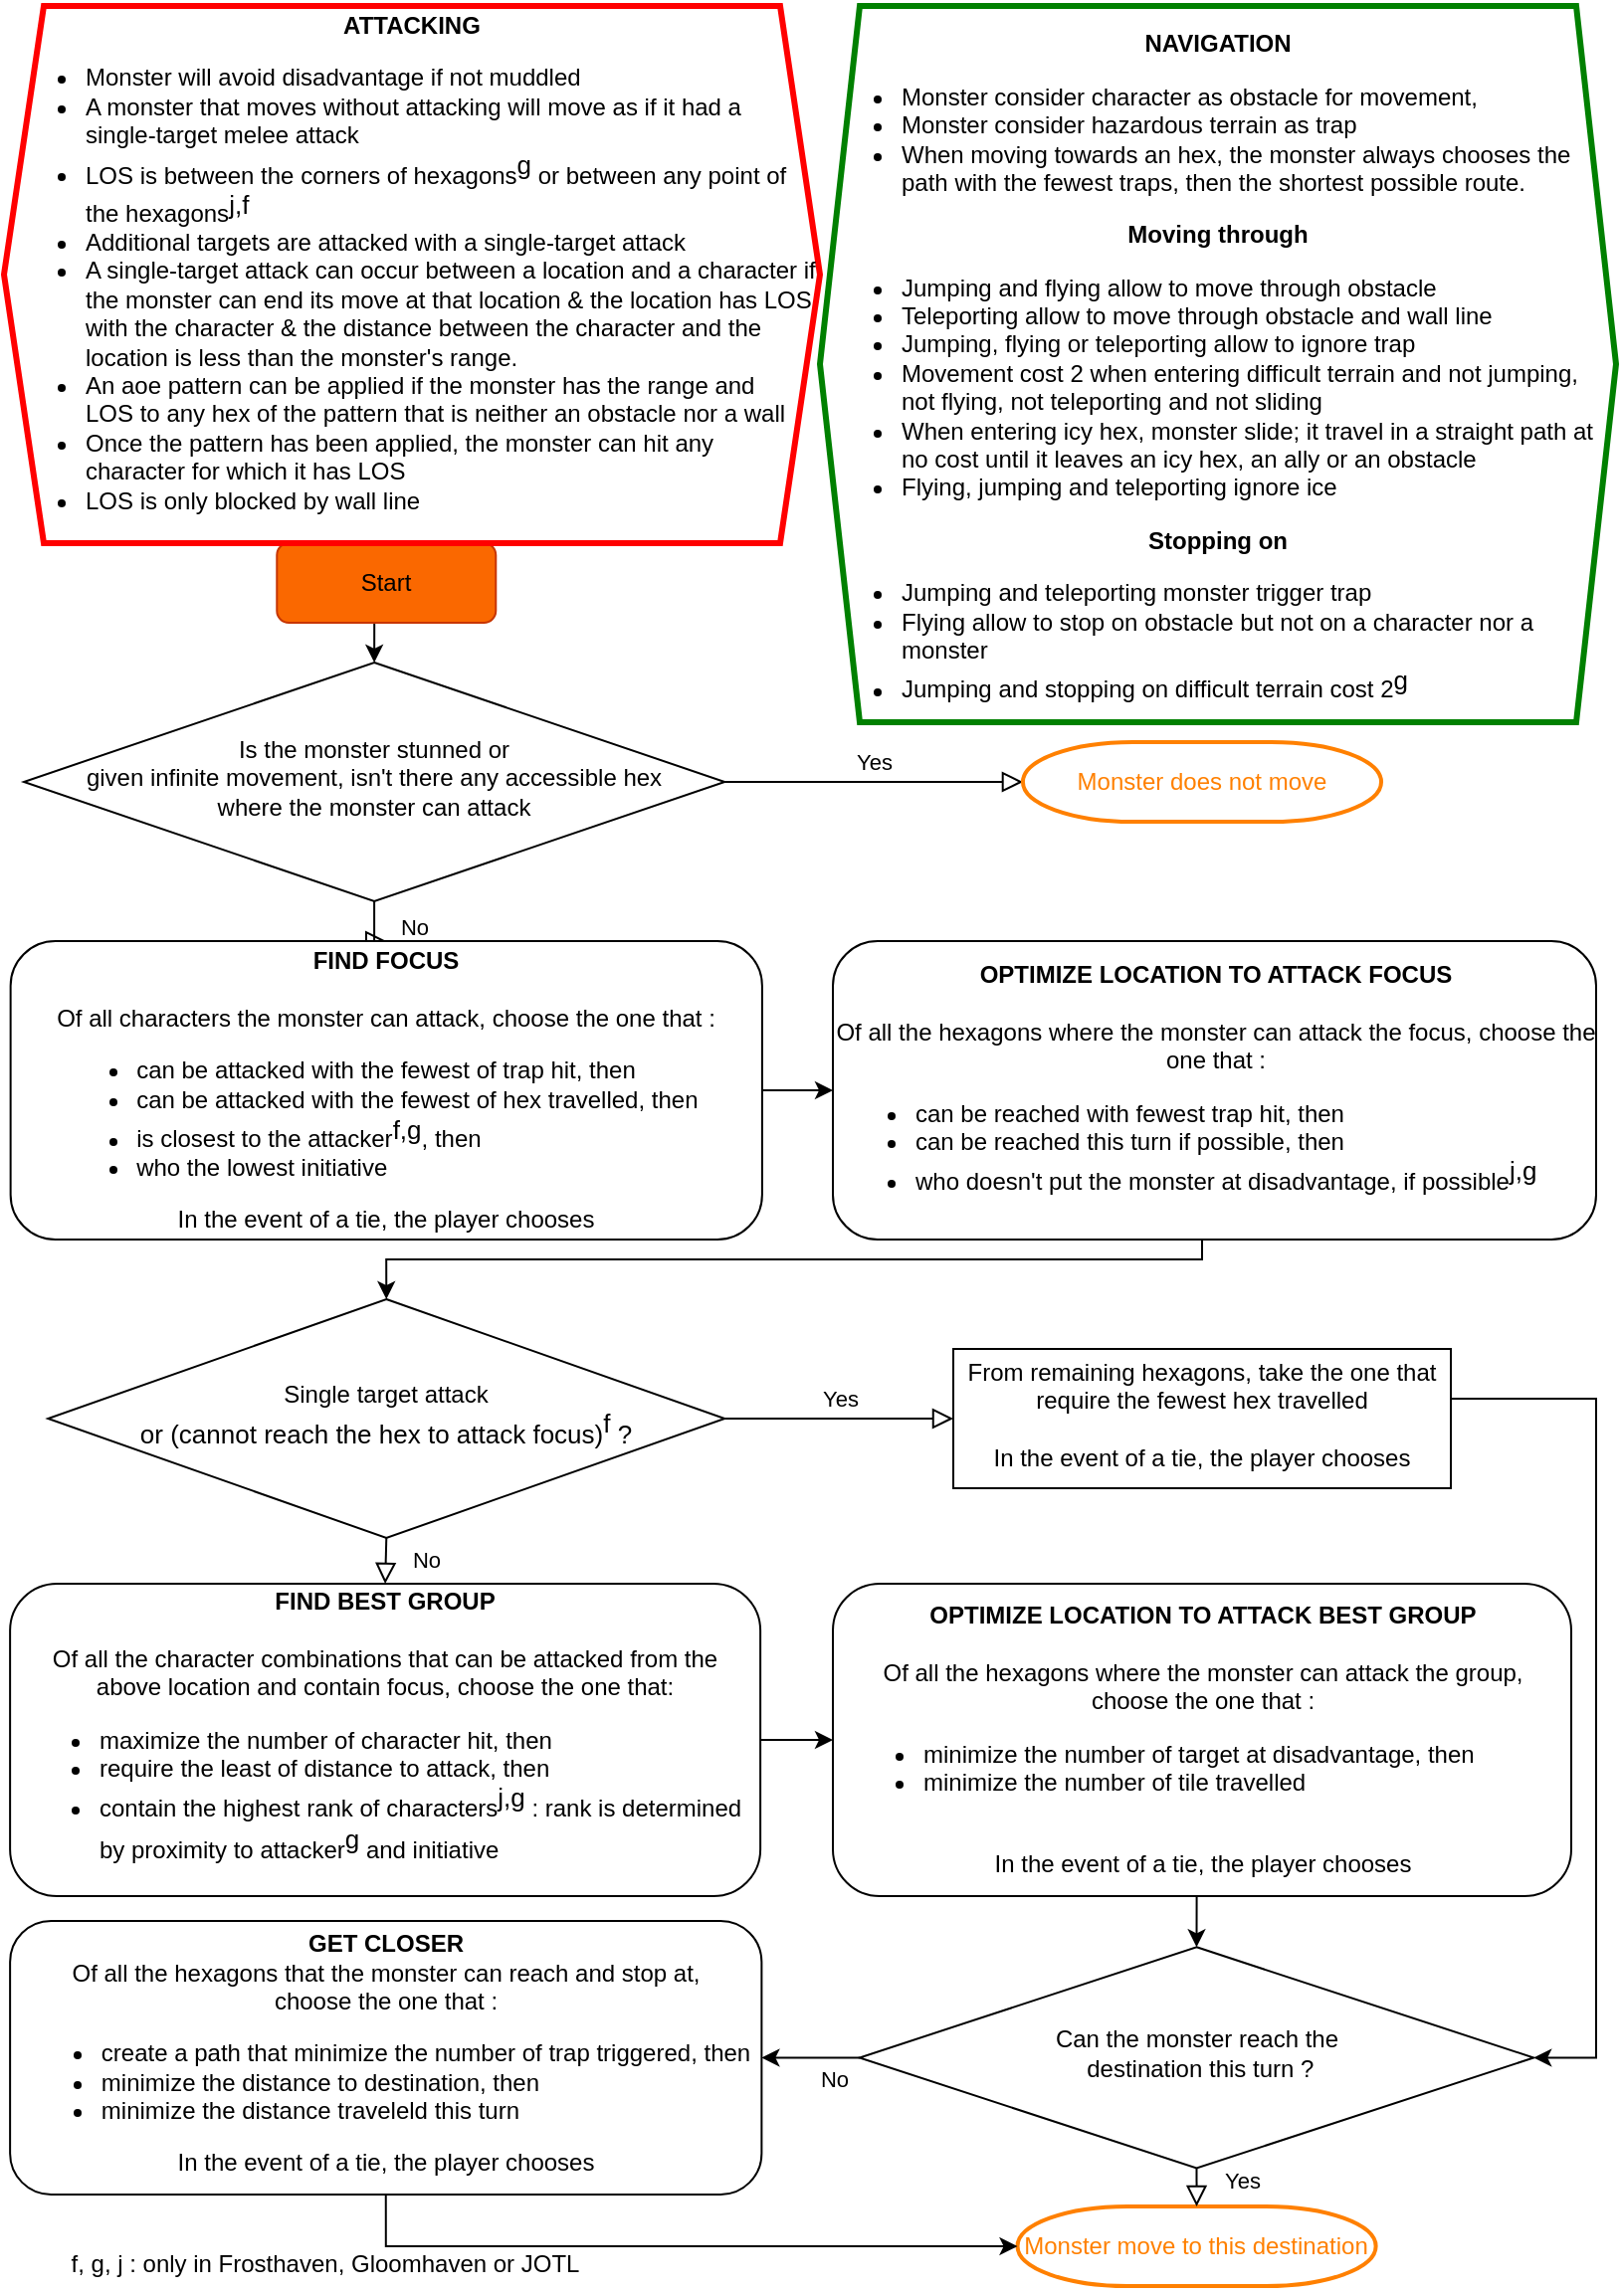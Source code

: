 <mxfile version="21.5.2" type="device">
  <diagram id="C5RBs43oDa-KdzZeNtuy" name="Page-1">
    <mxGraphModel dx="1434" dy="795" grid="1" gridSize="10" guides="1" tooltips="1" connect="1" arrows="1" fold="1" page="1" pageScale="1" pageWidth="827" pageHeight="1169" math="0" shadow="0">
      <root>
        <mxCell id="WIyWlLk6GJQsqaUBKTNV-0" />
        <mxCell id="WIyWlLk6GJQsqaUBKTNV-1" parent="WIyWlLk6GJQsqaUBKTNV-0" />
        <mxCell id="6H1x6LzymzNOAmOgsFud-10" style="edgeStyle=orthogonalEdgeStyle;rounded=0;orthogonalLoop=1;jettySize=auto;html=1;exitX=0.5;exitY=1;exitDx=0;exitDy=0;entryX=0.5;entryY=0;entryDx=0;entryDy=0;" parent="WIyWlLk6GJQsqaUBKTNV-1" source="WIyWlLk6GJQsqaUBKTNV-3" target="WIyWlLk6GJQsqaUBKTNV-6" edge="1">
          <mxGeometry relative="1" as="geometry" />
        </mxCell>
        <mxCell id="WIyWlLk6GJQsqaUBKTNV-3" value="Start" style="rounded=1;whiteSpace=wrap;html=1;fontSize=12;glass=0;strokeWidth=1;shadow=0;fillColor=#fa6800;fontColor=#000000;strokeColor=#C73500;" parent="WIyWlLk6GJQsqaUBKTNV-1" vertex="1">
          <mxGeometry x="147.14" y="280" width="110" height="40" as="geometry" />
        </mxCell>
        <mxCell id="WIyWlLk6GJQsqaUBKTNV-4" value="No" style="rounded=0;html=1;jettySize=auto;orthogonalLoop=1;fontSize=11;endArrow=block;endFill=0;endSize=8;strokeWidth=1;shadow=0;labelBackgroundColor=none;edgeStyle=orthogonalEdgeStyle;" parent="WIyWlLk6GJQsqaUBKTNV-1" source="WIyWlLk6GJQsqaUBKTNV-6" target="HYlRVXP8fHBSpNL6v8k7-2" edge="1">
          <mxGeometry x="0.011" y="20" relative="1" as="geometry">
            <mxPoint as="offset" />
          </mxGeometry>
        </mxCell>
        <mxCell id="WIyWlLk6GJQsqaUBKTNV-5" value="Yes" style="edgeStyle=orthogonalEdgeStyle;rounded=0;html=1;jettySize=auto;orthogonalLoop=1;fontSize=11;endArrow=block;endFill=0;endSize=8;strokeWidth=1;shadow=0;labelBackgroundColor=none;entryX=0;entryY=0.5;entryDx=0;entryDy=0;exitX=1;exitY=0.5;exitDx=0;exitDy=0;" parent="WIyWlLk6GJQsqaUBKTNV-1" source="WIyWlLk6GJQsqaUBKTNV-6" target="WIyWlLk6GJQsqaUBKTNV-7" edge="1">
          <mxGeometry y="10" relative="1" as="geometry">
            <mxPoint as="offset" />
            <mxPoint x="479" y="398" as="targetPoint" />
            <Array as="points">
              <mxPoint x="470" y="400" />
              <mxPoint x="470" y="400" />
            </Array>
          </mxGeometry>
        </mxCell>
        <mxCell id="WIyWlLk6GJQsqaUBKTNV-6" value="&lt;div&gt;Is the monster stunned or&lt;/div&gt;&lt;div&gt;&lt;div&gt;given infinite movement, isn&#39;t there  any accessible hex &lt;br&gt;&lt;/div&gt;&lt;div&gt;where the monster can attack&lt;/div&gt;&lt;/div&gt;" style="rhombus;whiteSpace=wrap;html=1;shadow=0;fontFamily=Helvetica;fontSize=12;align=center;strokeWidth=1;spacing=6;spacingTop=-4;" parent="WIyWlLk6GJQsqaUBKTNV-1" vertex="1">
          <mxGeometry x="20" y="340" width="352.14" height="120" as="geometry" />
        </mxCell>
        <mxCell id="WIyWlLk6GJQsqaUBKTNV-7" value="&lt;font color=&quot;#ff8000&quot;&gt;Monster does not move&lt;/font&gt;" style="strokeWidth=2;html=1;shape=mxgraph.flowchart.terminator;whiteSpace=wrap;strokeColor=#ff8000;" parent="WIyWlLk6GJQsqaUBKTNV-1" vertex="1">
          <mxGeometry x="521.97" y="380" width="180.05" height="40" as="geometry" />
        </mxCell>
        <mxCell id="6H1x6LzymzNOAmOgsFud-1" style="edgeStyle=orthogonalEdgeStyle;rounded=0;orthogonalLoop=1;jettySize=auto;html=1;exitX=1;exitY=0.5;exitDx=0;exitDy=0;entryX=0;entryY=0.5;entryDx=0;entryDy=0;" parent="WIyWlLk6GJQsqaUBKTNV-1" source="HYlRVXP8fHBSpNL6v8k7-2" target="HYlRVXP8fHBSpNL6v8k7-4" edge="1">
          <mxGeometry relative="1" as="geometry" />
        </mxCell>
        <mxCell id="HYlRVXP8fHBSpNL6v8k7-2" value="&lt;div&gt;&lt;b&gt;FIND FOCUS&lt;/b&gt;&lt;br&gt;&lt;/div&gt;&lt;div&gt;&lt;br&gt;&lt;/div&gt;&lt;div&gt;Of all characters the monster can attack, choose the one that : &lt;br&gt;&lt;/div&gt;&lt;div align=&quot;left&quot;&gt;&lt;ul&gt;&lt;li&gt;can be attacked with the fewest of trap hit, then&lt;/li&gt;&lt;li&gt;can be attacked with the fewest of hex travelled, then&lt;/li&gt;&lt;li&gt;is closest to the attacker&lt;font size=&quot;1&quot;&gt;&lt;sup style=&quot;font-size: 13px;&quot;&gt;f,g&lt;/sup&gt;&lt;/font&gt;, then&lt;/li&gt;&lt;li&gt;who the lowest initiative&lt;/li&gt;&lt;/ul&gt;&lt;/div&gt;&lt;div&gt;In the event of a tie, the player chooses&lt;br&gt;&lt;/div&gt;" style="rounded=1;whiteSpace=wrap;html=1;fontSize=12;glass=0;strokeWidth=1;shadow=0;" parent="WIyWlLk6GJQsqaUBKTNV-1" vertex="1">
          <mxGeometry x="13.32" y="480" width="377.63" height="150" as="geometry" />
        </mxCell>
        <mxCell id="6H1x6LzymzNOAmOgsFud-2" style="edgeStyle=orthogonalEdgeStyle;rounded=0;orthogonalLoop=1;jettySize=auto;html=1;exitX=0.5;exitY=1;exitDx=0;exitDy=0;entryX=0.5;entryY=0;entryDx=0;entryDy=0;" parent="WIyWlLk6GJQsqaUBKTNV-1" source="HYlRVXP8fHBSpNL6v8k7-4" target="HYlRVXP8fHBSpNL6v8k7-6" edge="1">
          <mxGeometry relative="1" as="geometry">
            <Array as="points">
              <mxPoint x="612" y="623" />
              <mxPoint x="612" y="640" />
              <mxPoint x="202" y="640" />
            </Array>
          </mxGeometry>
        </mxCell>
        <mxCell id="HYlRVXP8fHBSpNL6v8k7-4" value="&lt;div&gt;&lt;b&gt;OPTIMIZE LOCATION TO ATTACK FOCUS&lt;/b&gt;&lt;br&gt;&lt;/div&gt;&lt;div&gt;&lt;br&gt;&lt;/div&gt;&lt;div&gt;Of all the hexagons where the monster can attack the focus, choose the one that :&lt;/div&gt;&lt;div align=&quot;left&quot;&gt;&lt;ul&gt;&lt;li&gt;can be reached with fewest trap hit, then&lt;/li&gt;&lt;li&gt;can be reached this turn if possible, then&lt;/li&gt;&lt;li&gt;who doesn&#39;t put the monster at disadvantage, if possible&lt;sup&gt;&lt;font style=&quot;font-size: 13px;&quot;&gt;j,g&lt;/font&gt;&lt;/sup&gt;&lt;/li&gt;&lt;/ul&gt;&lt;/div&gt;" style="rounded=1;whiteSpace=wrap;html=1;fontSize=12;glass=0;strokeWidth=1;shadow=0;" parent="WIyWlLk6GJQsqaUBKTNV-1" vertex="1">
          <mxGeometry x="426.5" y="480" width="383.5" height="150" as="geometry" />
        </mxCell>
        <mxCell id="HYlRVXP8fHBSpNL6v8k7-6" value="&lt;div&gt;Single target attack &lt;br&gt;&lt;/div&gt;&lt;div style=&quot;font-size: 13px;&quot;&gt;or (cannot reach the hex to attack focus)&lt;sup&gt;&lt;font style=&quot;font-size: 13px;&quot;&gt;f&lt;/font&gt;&lt;/sup&gt; ?&lt;/div&gt;" style="rhombus;whiteSpace=wrap;html=1;shadow=0;fontFamily=Helvetica;fontSize=12;align=center;strokeWidth=1;spacing=6;spacingTop=-4;" parent="WIyWlLk6GJQsqaUBKTNV-1" vertex="1">
          <mxGeometry x="32.14" y="660" width="340" height="120" as="geometry" />
        </mxCell>
        <mxCell id="6H1x6LzymzNOAmOgsFud-6" style="edgeStyle=orthogonalEdgeStyle;rounded=0;orthogonalLoop=1;jettySize=auto;html=1;exitX=1;exitY=0.5;exitDx=0;exitDy=0;entryX=1;entryY=0.5;entryDx=0;entryDy=0;" parent="WIyWlLk6GJQsqaUBKTNV-1" source="HYlRVXP8fHBSpNL6v8k7-8" target="HYlRVXP8fHBSpNL6v8k7-17" edge="1">
          <mxGeometry relative="1" as="geometry">
            <Array as="points">
              <mxPoint x="737" y="710" />
              <mxPoint x="810" y="710" />
              <mxPoint x="810" y="1041" />
            </Array>
          </mxGeometry>
        </mxCell>
        <mxCell id="HYlRVXP8fHBSpNL6v8k7-8" value="&lt;div&gt;From remaining hexagons, take the one that&lt;/div&gt;&lt;div&gt;require the fewest hex travelled&lt;/div&gt;&lt;div&gt;&lt;br&gt;&lt;/div&gt;&lt;div&gt;&lt;div align=&quot;center&quot;&gt;In the event of a tie, the player chooses&lt;br&gt;&lt;/div&gt;&lt;/div&gt;" style="whiteSpace=wrap;html=1;shadow=0;strokeWidth=1;spacing=6;spacingTop=-4;" parent="WIyWlLk6GJQsqaUBKTNV-1" vertex="1">
          <mxGeometry x="487" y="685" width="250" height="70" as="geometry" />
        </mxCell>
        <mxCell id="6H1x6LzymzNOAmOgsFud-11" style="edgeStyle=orthogonalEdgeStyle;rounded=0;orthogonalLoop=1;jettySize=auto;html=1;exitX=1;exitY=0.5;exitDx=0;exitDy=0;entryX=0;entryY=0.5;entryDx=0;entryDy=0;" parent="WIyWlLk6GJQsqaUBKTNV-1" source="HYlRVXP8fHBSpNL6v8k7-11" target="HYlRVXP8fHBSpNL6v8k7-14" edge="1">
          <mxGeometry relative="1" as="geometry" />
        </mxCell>
        <mxCell id="HYlRVXP8fHBSpNL6v8k7-11" value="&lt;div&gt;&lt;b&gt;FIND BEST GROUP&lt;/b&gt;&lt;br&gt;&lt;/div&gt;&lt;div&gt;&lt;br&gt;&lt;/div&gt;&lt;div&gt;Of all the character combinations that can be attacked from the above&amp;nbsp;&lt;span data-darkreader-inline-bgcolor=&quot;&quot; style=&quot;background-color: initial; --darkreader-inline-bgcolor: initial;&quot;&gt;location and contain focus, choose the one that:&lt;/span&gt;&lt;/div&gt;&lt;div align=&quot;left&quot;&gt;&lt;ul&gt;&lt;li&gt;maximize the number of character hit, then&lt;/li&gt;&lt;li&gt;require the least of distance to attack, then&lt;/li&gt;&lt;li&gt;contain the highest rank of characters&lt;sup&gt;&lt;font style=&quot;font-size: 13px;&quot;&gt;j,g&lt;/font&gt;&lt;/sup&gt; : rank is determined by proximity to attacker&lt;sup&gt;&lt;font style=&quot;font-size: 13px;&quot;&gt;g&lt;/font&gt;&lt;/sup&gt; and initiative&lt;/li&gt;&lt;/ul&gt;&lt;/div&gt;" style="whiteSpace=wrap;html=1;shadow=0;strokeWidth=1;spacing=6;spacingTop=-4;rounded=1" parent="WIyWlLk6GJQsqaUBKTNV-1" vertex="1">
          <mxGeometry x="13.06" y="803" width="377" height="157" as="geometry" />
        </mxCell>
        <mxCell id="nwu6KK1hAaGZpG1vDYlY-1" style="edgeStyle=orthogonalEdgeStyle;rounded=0;orthogonalLoop=1;jettySize=auto;html=1;exitX=0.5;exitY=1;exitDx=0;exitDy=0;entryX=0.5;entryY=0;entryDx=0;entryDy=0;" parent="WIyWlLk6GJQsqaUBKTNV-1" source="HYlRVXP8fHBSpNL6v8k7-14" target="HYlRVXP8fHBSpNL6v8k7-17" edge="1">
          <mxGeometry relative="1" as="geometry" />
        </mxCell>
        <mxCell id="HYlRVXP8fHBSpNL6v8k7-14" value="&lt;div&gt;&lt;br&gt;&lt;/div&gt;&lt;div&gt;&lt;b&gt;OPTIMIZE LOCATION TO ATTACK BEST GROUP&lt;/b&gt;&lt;br&gt;&lt;/div&gt;&lt;div&gt;&lt;br&gt;&lt;/div&gt;&lt;div&gt;&lt;div&gt;Of all the hexagons where the monster can attack the group, choose&amp;nbsp;&lt;span style=&quot;background-color: initial;&quot;&gt;the one that :&lt;/span&gt;&lt;/div&gt;&lt;/div&gt;&lt;div align=&quot;left&quot;&gt;&lt;ul&gt;&lt;li&gt;minimize the number of target at disadvantage, then&lt;/li&gt;&lt;li&gt;minimize the number of tile travelled&lt;/li&gt;&lt;/ul&gt;&lt;/div&gt;&lt;blockquote&gt;&lt;div align=&quot;left&quot;&gt;&lt;br&gt;&lt;/div&gt;&lt;div align=&quot;center&quot;&gt;In the event of a tie, the player chooses&lt;br&gt;&lt;/div&gt;&lt;/blockquote&gt;" style="whiteSpace=wrap;html=1;shadow=0;strokeWidth=1;spacing=6;spacingTop=-4;rounded=1" parent="WIyWlLk6GJQsqaUBKTNV-1" vertex="1">
          <mxGeometry x="426.5" y="803" width="371" height="157" as="geometry" />
        </mxCell>
        <mxCell id="CAe6eDNZriENMiDo3nfh-1" value="" style="edgeStyle=orthogonalEdgeStyle;rounded=0;orthogonalLoop=1;jettySize=auto;html=1;" parent="WIyWlLk6GJQsqaUBKTNV-1" source="HYlRVXP8fHBSpNL6v8k7-17" target="HYlRVXP8fHBSpNL6v8k7-24" edge="1">
          <mxGeometry relative="1" as="geometry">
            <Array as="points">
              <mxPoint x="430" y="1041" />
              <mxPoint x="430" y="1041" />
            </Array>
          </mxGeometry>
        </mxCell>
        <mxCell id="CAe6eDNZriENMiDo3nfh-2" value="No" style="edgeLabel;html=1;align=center;verticalAlign=middle;resizable=0;points=[];" parent="CAe6eDNZriENMiDo3nfh-1" vertex="1" connectable="0">
          <mxGeometry x="0.358" y="2" relative="1" as="geometry">
            <mxPoint x="20" y="8" as="offset" />
          </mxGeometry>
        </mxCell>
        <mxCell id="HYlRVXP8fHBSpNL6v8k7-17" value="&lt;div&gt;Can the monster reach the&lt;/div&gt;&lt;div&gt;&amp;nbsp;destination this turn ?&lt;/div&gt;" style="rhombus;whiteSpace=wrap;html=1;shadow=0;strokeWidth=1;spacing=6;spacingTop=-4;" parent="WIyWlLk6GJQsqaUBKTNV-1" vertex="1">
          <mxGeometry x="439.88" y="985.66" width="338.75" height="111.12" as="geometry" />
        </mxCell>
        <mxCell id="HYlRVXP8fHBSpNL6v8k7-21" value="&lt;font color=&quot;#ff8000&quot;&gt;Monster move to this destination&lt;/font&gt;" style="strokeWidth=2;html=1;shape=mxgraph.flowchart.terminator;whiteSpace=wrap;strokeColor=#ff8000;" parent="WIyWlLk6GJQsqaUBKTNV-1" vertex="1">
          <mxGeometry x="519.26" y="1116" width="180.05" height="40" as="geometry" />
        </mxCell>
        <mxCell id="6H1x6LzymzNOAmOgsFud-12" style="edgeStyle=orthogonalEdgeStyle;rounded=0;orthogonalLoop=1;jettySize=auto;html=1;exitX=0.5;exitY=1;exitDx=0;exitDy=0;entryX=0;entryY=0.5;entryDx=0;entryDy=0;" parent="WIyWlLk6GJQsqaUBKTNV-1" source="HYlRVXP8fHBSpNL6v8k7-24" target="HYlRVXP8fHBSpNL6v8k7-21" edge="1">
          <mxGeometry relative="1" as="geometry" />
        </mxCell>
        <mxCell id="HYlRVXP8fHBSpNL6v8k7-24" value="&lt;b&gt;GET CLOSER&lt;/b&gt;&lt;div&gt;Of all the hexagons that the monster can reach and stop at, &lt;br&gt;&lt;/div&gt;&lt;div&gt;choose the one that :&lt;/div&gt;&lt;div align=&quot;left&quot;&gt;&lt;ul&gt;&lt;li&gt;create a path that minimize the number of trap triggered, then&lt;/li&gt;&lt;li&gt;minimize the distance to destination, then&lt;/li&gt;&lt;li&gt;minimize the distance traveleld this turn&lt;/li&gt;&lt;/ul&gt;&lt;/div&gt;&lt;div&gt;In the event of a tie, the player chooses&lt;br&gt;&lt;/div&gt;" style="whiteSpace=wrap;html=1;shadow=0;strokeWidth=1;spacing=6;spacingTop=-4;rounded=1" parent="WIyWlLk6GJQsqaUBKTNV-1" vertex="1">
          <mxGeometry x="13.06" y="972.44" width="377.63" height="137.56" as="geometry" />
        </mxCell>
        <mxCell id="6H1x6LzymzNOAmOgsFud-4" value="Yes" style="edgeStyle=orthogonalEdgeStyle;rounded=0;html=1;jettySize=auto;orthogonalLoop=1;fontSize=11;endArrow=block;endFill=0;endSize=8;strokeWidth=1;shadow=0;labelBackgroundColor=none;entryX=0;entryY=0.5;entryDx=0;entryDy=0;exitX=1;exitY=0.5;exitDx=0;exitDy=0;" parent="WIyWlLk6GJQsqaUBKTNV-1" source="HYlRVXP8fHBSpNL6v8k7-6" target="HYlRVXP8fHBSpNL6v8k7-8" edge="1">
          <mxGeometry y="10" relative="1" as="geometry">
            <mxPoint as="offset" />
            <mxPoint x="519" y="393" as="targetPoint" />
            <mxPoint x="389" y="393" as="sourcePoint" />
          </mxGeometry>
        </mxCell>
        <mxCell id="6H1x6LzymzNOAmOgsFud-7" value="Yes" style="edgeStyle=orthogonalEdgeStyle;rounded=0;html=1;jettySize=auto;orthogonalLoop=1;fontSize=11;endArrow=block;endFill=0;endSize=8;strokeWidth=1;shadow=0;labelBackgroundColor=none;entryX=0.5;entryY=0;entryDx=0;entryDy=0;exitX=0.5;exitY=1;exitDx=0;exitDy=0;" parent="WIyWlLk6GJQsqaUBKTNV-1" source="HYlRVXP8fHBSpNL6v8k7-17" target="HYlRVXP8fHBSpNL6v8k7-21" edge="1">
          <mxGeometry x="-0.333" y="23" relative="1" as="geometry">
            <mxPoint as="offset" />
            <mxPoint x="552" y="715" as="targetPoint" />
            <mxPoint x="389" y="715" as="sourcePoint" />
          </mxGeometry>
        </mxCell>
        <mxCell id="6H1x6LzymzNOAmOgsFud-17" value="No" style="rounded=0;html=1;jettySize=auto;orthogonalLoop=1;fontSize=11;endArrow=block;endFill=0;endSize=8;strokeWidth=1;shadow=0;labelBackgroundColor=none;edgeStyle=orthogonalEdgeStyle;exitX=0.5;exitY=1;exitDx=0;exitDy=0;entryX=0.5;entryY=0;entryDx=0;entryDy=0;" parent="WIyWlLk6GJQsqaUBKTNV-1" source="HYlRVXP8fHBSpNL6v8k7-6" target="HYlRVXP8fHBSpNL6v8k7-11" edge="1">
          <mxGeometry x="0.011" y="20" relative="1" as="geometry">
            <mxPoint as="offset" />
            <mxPoint x="201.28" y="773" as="sourcePoint" />
            <mxPoint x="201.28" y="803" as="targetPoint" />
          </mxGeometry>
        </mxCell>
        <mxCell id="6H1x6LzymzNOAmOgsFud-19" value="&lt;font style=&quot;font-size: 12px;&quot;&gt;&lt;br&gt;&lt;/font&gt;&lt;div&gt;&lt;font style=&quot;font-size: 12px;&quot;&gt;&lt;b&gt;NAVIGATION&lt;/b&gt;&lt;/font&gt;&lt;/div&gt;&lt;div align=&quot;left&quot;&gt;&lt;ul&gt;&lt;li&gt;&lt;font style=&quot;font-size: 12px;&quot;&gt;Monster consider character as obstacle for movement,&lt;/font&gt;&lt;/li&gt;&lt;li&gt;&lt;font style=&quot;font-size: 12px;&quot;&gt;Monster consider hazardous terrain as trap&lt;/font&gt;&lt;/li&gt;&lt;li&gt;&lt;font style=&quot;font-size: 12px;&quot;&gt;When moving towards an hex, the monster always chooses the path with the fewest traps, then the shortest possible route.&lt;/font&gt;&lt;/li&gt;&lt;/ul&gt;&lt;/div&gt;&lt;div&gt;&lt;font style=&quot;font-size: 12px;&quot;&gt;&lt;b&gt;Moving through&lt;/b&gt;&lt;/font&gt;&lt;div&gt;&lt;div align=&quot;left&quot;&gt;&lt;ul&gt;&lt;li&gt;&lt;font style=&quot;font-size: 12px;&quot;&gt;Jumping and flying allow to move through obstacle&lt;/font&gt;&lt;/li&gt;&lt;li&gt;&lt;font style=&quot;font-size: 12px;&quot;&gt;Teleporting allow to move through obstacle and wall line&lt;/font&gt;&lt;/li&gt;&lt;li&gt;&lt;font style=&quot;font-size: 12px;&quot;&gt;Jumping, flying or teleporting allow to ignore trap&lt;/font&gt;&lt;/li&gt;&lt;li&gt;&lt;font style=&quot;font-size: 12px;&quot;&gt;Movement cost 2 when entering difficult terrain and not jumping,&amp;nbsp; not flying, not teleporting and not sliding&lt;/font&gt;&lt;/li&gt;&lt;li&gt;&lt;font style=&quot;font-size: 12px;&quot;&gt;When entering icy hex, monster slide; it travel in a straight path at&amp;nbsp; no cost until it leaves an icy hex, an ally or an obstacle&lt;/font&gt;&lt;/li&gt;&lt;li&gt;&lt;font style=&quot;font-size: 12px;&quot;&gt;Flying, jumping and teleporting ignore ice&lt;/font&gt;&lt;/li&gt;&lt;/ul&gt;&lt;/div&gt;&lt;div&gt;&lt;div align=&quot;center&quot;&gt;&lt;font style=&quot;font-size: 12px;&quot;&gt;&lt;b&gt;Stopping on&lt;/b&gt;&lt;/font&gt;&lt;/div&gt;&lt;div align=&quot;left&quot;&gt;&lt;ul&gt;&lt;li&gt;&lt;font style=&quot;font-size: 12px;&quot;&gt;Jumping and teleporting monster trigger trap&lt;/font&gt;&lt;/li&gt;&lt;li&gt;&lt;font style=&quot;font-size: 12px;&quot;&gt;Flying allow to stop on obstacle but not on a character nor a monster&lt;br&gt;&lt;/font&gt;&lt;/li&gt;&lt;li style=&quot;&quot;&gt;&lt;font style=&quot;font-size: 12px;&quot;&gt;Jumping and stopping on difficult terrain cost 2&lt;/font&gt;&lt;font size=&quot;1&quot;&gt;&lt;sup style=&quot;font-size: 13px;&quot;&gt;g&lt;/sup&gt;&lt;/font&gt;&lt;/li&gt;&lt;/ul&gt;&lt;/div&gt;&lt;/div&gt;&lt;/div&gt;&lt;/div&gt;" style="shape=hexagon;perimeter=hexagonPerimeter2;whiteSpace=wrap;html=1;fixedSize=1;strokeColor=#008000;strokeWidth=3;" parent="WIyWlLk6GJQsqaUBKTNV-1" vertex="1">
          <mxGeometry x="420" y="10" width="400" height="360" as="geometry" />
        </mxCell>
        <mxCell id="6H1x6LzymzNOAmOgsFud-20" value="&lt;div&gt;&lt;font style=&quot;font-size: 12px;&quot;&gt;&lt;b&gt;ATTACKING&lt;/b&gt;&lt;/font&gt;&lt;/div&gt;&lt;div align=&quot;left&quot;&gt;&lt;ul&gt;&lt;li&gt;&lt;div&gt;&lt;font style=&quot;font-size: 12px;&quot;&gt;Monster will avoid disadvantage if not muddled&lt;/font&gt;&lt;/div&gt;&lt;/li&gt;&lt;li&gt;&lt;div&gt;&lt;font style=&quot;font-size: 12px;&quot;&gt;A monster that moves without attacking will move as if it had a single-target melee attack&lt;/font&gt;&lt;/div&gt;&lt;/li&gt;&lt;li&gt;&lt;div&gt;&lt;font style=&quot;font-size: 12px;&quot;&gt;LOS is between the corners of hexagons&lt;/font&gt;&lt;font size=&quot;1&quot;&gt;&lt;sup style=&quot;font-size: 13px;&quot;&gt;g&lt;/sup&gt;&lt;/font&gt;&lt;font style=&quot;font-size: 12px;&quot;&gt; or between any point of the hexagons&lt;/font&gt;&lt;font size=&quot;1&quot;&gt;&lt;sup style=&quot;font-size: 13px;&quot;&gt;j,f&lt;/sup&gt;&lt;/font&gt;&lt;/div&gt;&lt;/li&gt;&lt;li&gt;&lt;font style=&quot;font-size: 12px;&quot;&gt;Additional targets are attacked with a single-target attack&lt;/font&gt;&lt;/li&gt;&lt;li&gt;&lt;font style=&quot;font-size: 12px;&quot;&gt;A single-target attack can occur between a location and a character if the monster can end its move at that location &amp;amp; the location has LOS with the character &amp;amp; the distance between the character and the location is less than the monster&#39;s range.&lt;/font&gt;&lt;/li&gt;&lt;li&gt;&lt;font style=&quot;font-size: 12px;&quot;&gt;An aoe pattern can be applied if the monster has the range and&amp;nbsp; &amp;nbsp; LOS to any hex of the pattern that is neither an obstacle nor a wall&lt;/font&gt;&lt;/li&gt;&lt;li&gt;&lt;font style=&quot;font-size: 12px;&quot;&gt;Once the pattern has been applied, the monster can hit any character for which it has LOS&lt;/font&gt;&lt;/li&gt;&lt;li&gt;&lt;font style=&quot;font-size: 12px;&quot;&gt;LOS is only blocked by wall line&lt;/font&gt;&lt;/li&gt;&lt;/ul&gt;&lt;/div&gt;" style="shape=hexagon;perimeter=hexagonPerimeter2;whiteSpace=wrap;html=1;fixedSize=1;strokeColor=#ff0000;strokeWidth=3;" parent="WIyWlLk6GJQsqaUBKTNV-1" vertex="1">
          <mxGeometry x="10" y="10" width="410" height="270" as="geometry" />
        </mxCell>
        <mxCell id="6H1x6LzymzNOAmOgsFud-25" value="f, g, j : only in Frosthaven, Gloomhaven or JOTL " style="text;html=1;strokeColor=none;fillColor=none;align=center;verticalAlign=middle;whiteSpace=wrap;rounded=0;" parent="WIyWlLk6GJQsqaUBKTNV-1" vertex="1">
          <mxGeometry x="13.32" y="1130" width="316.68" height="30" as="geometry" />
        </mxCell>
      </root>
    </mxGraphModel>
  </diagram>
</mxfile>
